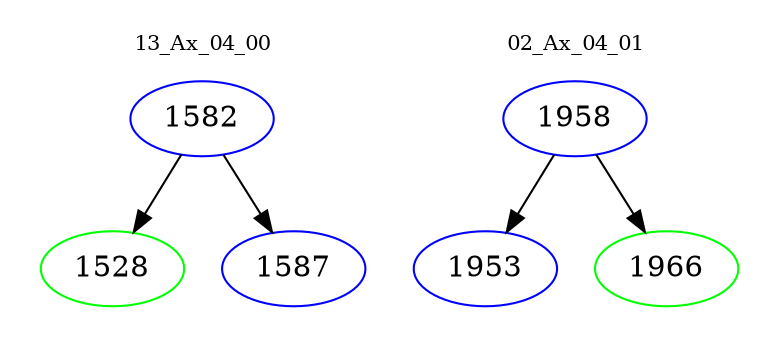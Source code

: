 digraph{
subgraph cluster_0 {
color = white
label = "13_Ax_04_00";
fontsize=10;
T0_1582 [label="1582", color="blue"]
T0_1582 -> T0_1528 [color="black"]
T0_1528 [label="1528", color="green"]
T0_1582 -> T0_1587 [color="black"]
T0_1587 [label="1587", color="blue"]
}
subgraph cluster_1 {
color = white
label = "02_Ax_04_01";
fontsize=10;
T1_1958 [label="1958", color="blue"]
T1_1958 -> T1_1953 [color="black"]
T1_1953 [label="1953", color="blue"]
T1_1958 -> T1_1966 [color="black"]
T1_1966 [label="1966", color="green"]
}
}
